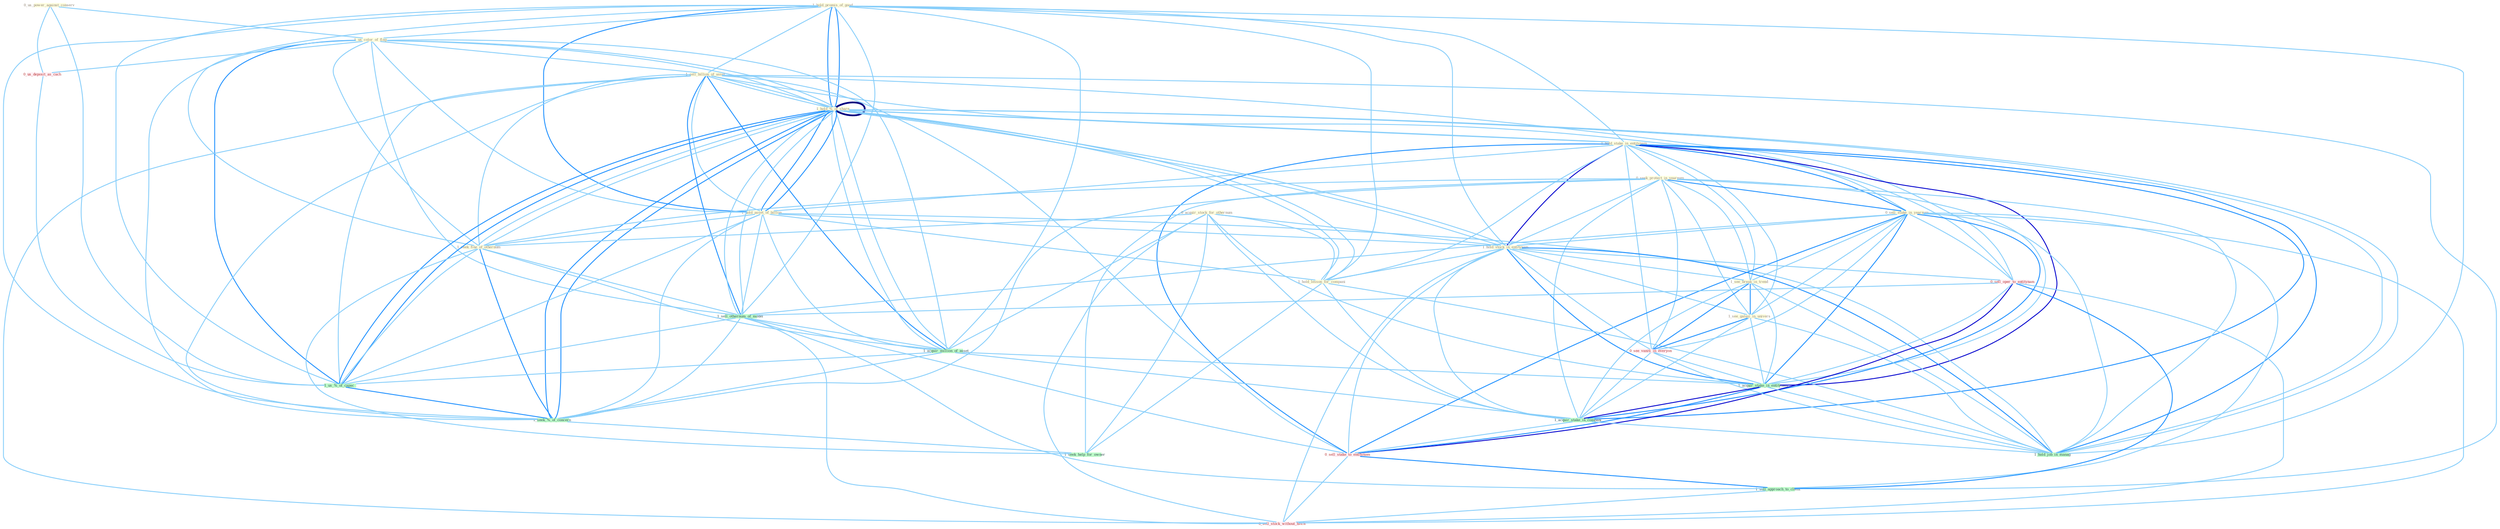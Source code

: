 Graph G{ 
    node
    [shape=polygon,style=filled,width=.5,height=.06,color="#BDFCC9",fixedsize=true,fontsize=4,
    fontcolor="#2f4f4f"];
    {node
    [color="#ffffe0", fontcolor="#8b7d6b"] "0_us_power_against_conserv " "1_hold_promis_of_good " "1_us_color_of_flag " "1_sell_billion_of_asset " "1_hold_%_of_share " "1_hold_stake_in_entitynam " "0_seek_protect_in_yearnum " "1_hold_asset_of_billion " "0_acquir_stock_for_othernum " "0_sell_stake_in_yearnum " "1_seek_fine_of_othernum " "1_hold_stock_in_entitynam " "1_see_break_in_trend " "1_hold_%_of_share " "1_hold_lesson_for_compani " "1_see_galaxi_in_univers "}
{node [color="#fff0f5", fontcolor="#b22222"] "0_sell_oper_to_entitynam " "0_see_vaniti_in_everyon " "0_us_deposit_as_cach " "0_sell_stake_to_entitynam " "0_sell_stock_without_hitch "}
edge [color="#B0E2FF"];

	"0_us_power_against_conserv " -- "1_us_color_of_flag " [w="1", color="#87cefa" ];
	"0_us_power_against_conserv " -- "0_us_deposit_as_cach " [w="1", color="#87cefa" ];
	"0_us_power_against_conserv " -- "1_us_%_of_capac " [w="1", color="#87cefa" ];
	"1_hold_promis_of_good " -- "1_us_color_of_flag " [w="1", color="#87cefa" ];
	"1_hold_promis_of_good " -- "1_sell_billion_of_asset " [w="1", color="#87cefa" ];
	"1_hold_promis_of_good " -- "1_hold_%_of_share " [w="2", color="#1e90ff" , len=0.8];
	"1_hold_promis_of_good " -- "1_hold_stake_in_entitynam " [w="1", color="#87cefa" ];
	"1_hold_promis_of_good " -- "1_hold_asset_of_billion " [w="2", color="#1e90ff" , len=0.8];
	"1_hold_promis_of_good " -- "1_seek_fine_of_othernum " [w="1", color="#87cefa" ];
	"1_hold_promis_of_good " -- "1_hold_stock_in_entitynam " [w="1", color="#87cefa" ];
	"1_hold_promis_of_good " -- "1_hold_%_of_share " [w="2", color="#1e90ff" , len=0.8];
	"1_hold_promis_of_good " -- "1_hold_lesson_for_compani " [w="1", color="#87cefa" ];
	"1_hold_promis_of_good " -- "1_sell_othernum_of_model " [w="1", color="#87cefa" ];
	"1_hold_promis_of_good " -- "1_acquir_million_of_asset " [w="1", color="#87cefa" ];
	"1_hold_promis_of_good " -- "1_us_%_of_capac " [w="1", color="#87cefa" ];
	"1_hold_promis_of_good " -- "1_hold_job_in_manag " [w="1", color="#87cefa" ];
	"1_hold_promis_of_good " -- "1_seek_%_of_concern " [w="1", color="#87cefa" ];
	"1_us_color_of_flag " -- "1_sell_billion_of_asset " [w="1", color="#87cefa" ];
	"1_us_color_of_flag " -- "1_hold_%_of_share " [w="1", color="#87cefa" ];
	"1_us_color_of_flag " -- "1_hold_asset_of_billion " [w="1", color="#87cefa" ];
	"1_us_color_of_flag " -- "1_seek_fine_of_othernum " [w="1", color="#87cefa" ];
	"1_us_color_of_flag " -- "1_hold_%_of_share " [w="1", color="#87cefa" ];
	"1_us_color_of_flag " -- "1_sell_othernum_of_model " [w="1", color="#87cefa" ];
	"1_us_color_of_flag " -- "1_acquir_million_of_asset " [w="1", color="#87cefa" ];
	"1_us_color_of_flag " -- "0_us_deposit_as_cach " [w="1", color="#87cefa" ];
	"1_us_color_of_flag " -- "1_us_%_of_capac " [w="2", color="#1e90ff" , len=0.8];
	"1_us_color_of_flag " -- "1_seek_%_of_concern " [w="1", color="#87cefa" ];
	"1_sell_billion_of_asset " -- "1_hold_%_of_share " [w="1", color="#87cefa" ];
	"1_sell_billion_of_asset " -- "1_hold_asset_of_billion " [w="1", color="#87cefa" ];
	"1_sell_billion_of_asset " -- "0_sell_stake_in_yearnum " [w="1", color="#87cefa" ];
	"1_sell_billion_of_asset " -- "1_seek_fine_of_othernum " [w="1", color="#87cefa" ];
	"1_sell_billion_of_asset " -- "1_hold_%_of_share " [w="1", color="#87cefa" ];
	"1_sell_billion_of_asset " -- "0_sell_oper_to_entitynam " [w="1", color="#87cefa" ];
	"1_sell_billion_of_asset " -- "1_sell_othernum_of_model " [w="2", color="#1e90ff" , len=0.8];
	"1_sell_billion_of_asset " -- "1_acquir_million_of_asset " [w="2", color="#1e90ff" , len=0.8];
	"1_sell_billion_of_asset " -- "0_sell_stake_to_entitynam " [w="1", color="#87cefa" ];
	"1_sell_billion_of_asset " -- "1_us_%_of_capac " [w="1", color="#87cefa" ];
	"1_sell_billion_of_asset " -- "1_sell_approach_to_client " [w="1", color="#87cefa" ];
	"1_sell_billion_of_asset " -- "0_sell_stock_without_hitch " [w="1", color="#87cefa" ];
	"1_sell_billion_of_asset " -- "1_seek_%_of_concern " [w="1", color="#87cefa" ];
	"1_hold_%_of_share " -- "1_hold_stake_in_entitynam " [w="1", color="#87cefa" ];
	"1_hold_%_of_share " -- "1_hold_asset_of_billion " [w="2", color="#1e90ff" , len=0.8];
	"1_hold_%_of_share " -- "1_seek_fine_of_othernum " [w="1", color="#87cefa" ];
	"1_hold_%_of_share " -- "1_hold_stock_in_entitynam " [w="1", color="#87cefa" ];
	"1_hold_%_of_share " -- "1_hold_%_of_share " [w="4", style=bold, color="#000080", len=0.4];
	"1_hold_%_of_share " -- "1_hold_lesson_for_compani " [w="1", color="#87cefa" ];
	"1_hold_%_of_share " -- "1_sell_othernum_of_model " [w="1", color="#87cefa" ];
	"1_hold_%_of_share " -- "1_acquir_million_of_asset " [w="1", color="#87cefa" ];
	"1_hold_%_of_share " -- "1_us_%_of_capac " [w="2", color="#1e90ff" , len=0.8];
	"1_hold_%_of_share " -- "1_hold_job_in_manag " [w="1", color="#87cefa" ];
	"1_hold_%_of_share " -- "1_seek_%_of_concern " [w="2", color="#1e90ff" , len=0.8];
	"1_hold_stake_in_entitynam " -- "0_seek_protect_in_yearnum " [w="1", color="#87cefa" ];
	"1_hold_stake_in_entitynam " -- "1_hold_asset_of_billion " [w="1", color="#87cefa" ];
	"1_hold_stake_in_entitynam " -- "0_sell_stake_in_yearnum " [w="2", color="#1e90ff" , len=0.8];
	"1_hold_stake_in_entitynam " -- "1_hold_stock_in_entitynam " [w="3", color="#0000cd" , len=0.6];
	"1_hold_stake_in_entitynam " -- "1_see_break_in_trend " [w="1", color="#87cefa" ];
	"1_hold_stake_in_entitynam " -- "1_hold_%_of_share " [w="1", color="#87cefa" ];
	"1_hold_stake_in_entitynam " -- "1_hold_lesson_for_compani " [w="1", color="#87cefa" ];
	"1_hold_stake_in_entitynam " -- "1_see_galaxi_in_univers " [w="1", color="#87cefa" ];
	"1_hold_stake_in_entitynam " -- "0_sell_oper_to_entitynam " [w="1", color="#87cefa" ];
	"1_hold_stake_in_entitynam " -- "0_see_vaniti_in_everyon " [w="1", color="#87cefa" ];
	"1_hold_stake_in_entitynam " -- "1_acquir_stake_in_entitynam " [w="3", color="#0000cd" , len=0.6];
	"1_hold_stake_in_entitynam " -- "1_acquir_stake_in_compani " [w="2", color="#1e90ff" , len=0.8];
	"1_hold_stake_in_entitynam " -- "0_sell_stake_to_entitynam " [w="2", color="#1e90ff" , len=0.8];
	"1_hold_stake_in_entitynam " -- "1_hold_job_in_manag " [w="2", color="#1e90ff" , len=0.8];
	"0_seek_protect_in_yearnum " -- "0_sell_stake_in_yearnum " [w="2", color="#1e90ff" , len=0.8];
	"0_seek_protect_in_yearnum " -- "1_seek_fine_of_othernum " [w="1", color="#87cefa" ];
	"0_seek_protect_in_yearnum " -- "1_hold_stock_in_entitynam " [w="1", color="#87cefa" ];
	"0_seek_protect_in_yearnum " -- "1_see_break_in_trend " [w="1", color="#87cefa" ];
	"0_seek_protect_in_yearnum " -- "1_see_galaxi_in_univers " [w="1", color="#87cefa" ];
	"0_seek_protect_in_yearnum " -- "0_see_vaniti_in_everyon " [w="1", color="#87cefa" ];
	"0_seek_protect_in_yearnum " -- "1_acquir_stake_in_entitynam " [w="1", color="#87cefa" ];
	"0_seek_protect_in_yearnum " -- "1_acquir_stake_in_compani " [w="1", color="#87cefa" ];
	"0_seek_protect_in_yearnum " -- "1_hold_job_in_manag " [w="1", color="#87cefa" ];
	"0_seek_protect_in_yearnum " -- "1_seek_%_of_concern " [w="1", color="#87cefa" ];
	"0_seek_protect_in_yearnum " -- "1_seek_help_for_owner " [w="1", color="#87cefa" ];
	"1_hold_asset_of_billion " -- "1_seek_fine_of_othernum " [w="1", color="#87cefa" ];
	"1_hold_asset_of_billion " -- "1_hold_stock_in_entitynam " [w="1", color="#87cefa" ];
	"1_hold_asset_of_billion " -- "1_hold_%_of_share " [w="2", color="#1e90ff" , len=0.8];
	"1_hold_asset_of_billion " -- "1_hold_lesson_for_compani " [w="1", color="#87cefa" ];
	"1_hold_asset_of_billion " -- "1_sell_othernum_of_model " [w="1", color="#87cefa" ];
	"1_hold_asset_of_billion " -- "1_acquir_million_of_asset " [w="1", color="#87cefa" ];
	"1_hold_asset_of_billion " -- "1_us_%_of_capac " [w="1", color="#87cefa" ];
	"1_hold_asset_of_billion " -- "1_hold_job_in_manag " [w="1", color="#87cefa" ];
	"1_hold_asset_of_billion " -- "1_seek_%_of_concern " [w="1", color="#87cefa" ];
	"0_acquir_stock_for_othernum " -- "1_seek_fine_of_othernum " [w="1", color="#87cefa" ];
	"0_acquir_stock_for_othernum " -- "1_hold_stock_in_entitynam " [w="1", color="#87cefa" ];
	"0_acquir_stock_for_othernum " -- "1_hold_lesson_for_compani " [w="1", color="#87cefa" ];
	"0_acquir_stock_for_othernum " -- "1_acquir_million_of_asset " [w="1", color="#87cefa" ];
	"0_acquir_stock_for_othernum " -- "1_acquir_stake_in_entitynam " [w="1", color="#87cefa" ];
	"0_acquir_stock_for_othernum " -- "1_acquir_stake_in_compani " [w="1", color="#87cefa" ];
	"0_acquir_stock_for_othernum " -- "0_sell_stock_without_hitch " [w="1", color="#87cefa" ];
	"0_acquir_stock_for_othernum " -- "1_seek_help_for_owner " [w="1", color="#87cefa" ];
	"0_sell_stake_in_yearnum " -- "1_hold_stock_in_entitynam " [w="1", color="#87cefa" ];
	"0_sell_stake_in_yearnum " -- "1_see_break_in_trend " [w="1", color="#87cefa" ];
	"0_sell_stake_in_yearnum " -- "1_see_galaxi_in_univers " [w="1", color="#87cefa" ];
	"0_sell_stake_in_yearnum " -- "0_sell_oper_to_entitynam " [w="1", color="#87cefa" ];
	"0_sell_stake_in_yearnum " -- "1_sell_othernum_of_model " [w="1", color="#87cefa" ];
	"0_sell_stake_in_yearnum " -- "0_see_vaniti_in_everyon " [w="1", color="#87cefa" ];
	"0_sell_stake_in_yearnum " -- "1_acquir_stake_in_entitynam " [w="2", color="#1e90ff" , len=0.8];
	"0_sell_stake_in_yearnum " -- "1_acquir_stake_in_compani " [w="2", color="#1e90ff" , len=0.8];
	"0_sell_stake_in_yearnum " -- "0_sell_stake_to_entitynam " [w="2", color="#1e90ff" , len=0.8];
	"0_sell_stake_in_yearnum " -- "1_sell_approach_to_client " [w="1", color="#87cefa" ];
	"0_sell_stake_in_yearnum " -- "1_hold_job_in_manag " [w="1", color="#87cefa" ];
	"0_sell_stake_in_yearnum " -- "0_sell_stock_without_hitch " [w="1", color="#87cefa" ];
	"1_seek_fine_of_othernum " -- "1_hold_%_of_share " [w="1", color="#87cefa" ];
	"1_seek_fine_of_othernum " -- "1_sell_othernum_of_model " [w="1", color="#87cefa" ];
	"1_seek_fine_of_othernum " -- "1_acquir_million_of_asset " [w="1", color="#87cefa" ];
	"1_seek_fine_of_othernum " -- "1_us_%_of_capac " [w="1", color="#87cefa" ];
	"1_seek_fine_of_othernum " -- "1_seek_%_of_concern " [w="2", color="#1e90ff" , len=0.8];
	"1_seek_fine_of_othernum " -- "1_seek_help_for_owner " [w="1", color="#87cefa" ];
	"1_hold_stock_in_entitynam " -- "1_see_break_in_trend " [w="1", color="#87cefa" ];
	"1_hold_stock_in_entitynam " -- "1_hold_%_of_share " [w="1", color="#87cefa" ];
	"1_hold_stock_in_entitynam " -- "1_hold_lesson_for_compani " [w="1", color="#87cefa" ];
	"1_hold_stock_in_entitynam " -- "1_see_galaxi_in_univers " [w="1", color="#87cefa" ];
	"1_hold_stock_in_entitynam " -- "0_sell_oper_to_entitynam " [w="1", color="#87cefa" ];
	"1_hold_stock_in_entitynam " -- "0_see_vaniti_in_everyon " [w="1", color="#87cefa" ];
	"1_hold_stock_in_entitynam " -- "1_acquir_stake_in_entitynam " [w="2", color="#1e90ff" , len=0.8];
	"1_hold_stock_in_entitynam " -- "1_acquir_stake_in_compani " [w="1", color="#87cefa" ];
	"1_hold_stock_in_entitynam " -- "0_sell_stake_to_entitynam " [w="1", color="#87cefa" ];
	"1_hold_stock_in_entitynam " -- "1_hold_job_in_manag " [w="2", color="#1e90ff" , len=0.8];
	"1_hold_stock_in_entitynam " -- "0_sell_stock_without_hitch " [w="1", color="#87cefa" ];
	"1_see_break_in_trend " -- "1_see_galaxi_in_univers " [w="2", color="#1e90ff" , len=0.8];
	"1_see_break_in_trend " -- "0_see_vaniti_in_everyon " [w="2", color="#1e90ff" , len=0.8];
	"1_see_break_in_trend " -- "1_acquir_stake_in_entitynam " [w="1", color="#87cefa" ];
	"1_see_break_in_trend " -- "1_acquir_stake_in_compani " [w="1", color="#87cefa" ];
	"1_see_break_in_trend " -- "1_hold_job_in_manag " [w="1", color="#87cefa" ];
	"1_hold_%_of_share " -- "1_hold_lesson_for_compani " [w="1", color="#87cefa" ];
	"1_hold_%_of_share " -- "1_sell_othernum_of_model " [w="1", color="#87cefa" ];
	"1_hold_%_of_share " -- "1_acquir_million_of_asset " [w="1", color="#87cefa" ];
	"1_hold_%_of_share " -- "1_us_%_of_capac " [w="2", color="#1e90ff" , len=0.8];
	"1_hold_%_of_share " -- "1_hold_job_in_manag " [w="1", color="#87cefa" ];
	"1_hold_%_of_share " -- "1_seek_%_of_concern " [w="2", color="#1e90ff" , len=0.8];
	"1_hold_lesson_for_compani " -- "1_acquir_stake_in_compani " [w="1", color="#87cefa" ];
	"1_hold_lesson_for_compani " -- "1_hold_job_in_manag " [w="1", color="#87cefa" ];
	"1_hold_lesson_for_compani " -- "1_seek_help_for_owner " [w="1", color="#87cefa" ];
	"1_see_galaxi_in_univers " -- "0_see_vaniti_in_everyon " [w="2", color="#1e90ff" , len=0.8];
	"1_see_galaxi_in_univers " -- "1_acquir_stake_in_entitynam " [w="1", color="#87cefa" ];
	"1_see_galaxi_in_univers " -- "1_acquir_stake_in_compani " [w="1", color="#87cefa" ];
	"1_see_galaxi_in_univers " -- "1_hold_job_in_manag " [w="1", color="#87cefa" ];
	"0_sell_oper_to_entitynam " -- "1_sell_othernum_of_model " [w="1", color="#87cefa" ];
	"0_sell_oper_to_entitynam " -- "1_acquir_stake_in_entitynam " [w="1", color="#87cefa" ];
	"0_sell_oper_to_entitynam " -- "0_sell_stake_to_entitynam " [w="3", color="#0000cd" , len=0.6];
	"0_sell_oper_to_entitynam " -- "1_sell_approach_to_client " [w="2", color="#1e90ff" , len=0.8];
	"0_sell_oper_to_entitynam " -- "0_sell_stock_without_hitch " [w="1", color="#87cefa" ];
	"1_sell_othernum_of_model " -- "1_acquir_million_of_asset " [w="1", color="#87cefa" ];
	"1_sell_othernum_of_model " -- "0_sell_stake_to_entitynam " [w="1", color="#87cefa" ];
	"1_sell_othernum_of_model " -- "1_us_%_of_capac " [w="1", color="#87cefa" ];
	"1_sell_othernum_of_model " -- "1_sell_approach_to_client " [w="1", color="#87cefa" ];
	"1_sell_othernum_of_model " -- "0_sell_stock_without_hitch " [w="1", color="#87cefa" ];
	"1_sell_othernum_of_model " -- "1_seek_%_of_concern " [w="1", color="#87cefa" ];
	"0_see_vaniti_in_everyon " -- "1_acquir_stake_in_entitynam " [w="1", color="#87cefa" ];
	"0_see_vaniti_in_everyon " -- "1_acquir_stake_in_compani " [w="1", color="#87cefa" ];
	"0_see_vaniti_in_everyon " -- "1_hold_job_in_manag " [w="1", color="#87cefa" ];
	"1_acquir_million_of_asset " -- "1_acquir_stake_in_entitynam " [w="1", color="#87cefa" ];
	"1_acquir_million_of_asset " -- "1_acquir_stake_in_compani " [w="1", color="#87cefa" ];
	"1_acquir_million_of_asset " -- "1_us_%_of_capac " [w="1", color="#87cefa" ];
	"1_acquir_million_of_asset " -- "1_seek_%_of_concern " [w="1", color="#87cefa" ];
	"0_us_deposit_as_cach " -- "1_us_%_of_capac " [w="1", color="#87cefa" ];
	"1_acquir_stake_in_entitynam " -- "1_acquir_stake_in_compani " [w="3", color="#0000cd" , len=0.6];
	"1_acquir_stake_in_entitynam " -- "0_sell_stake_to_entitynam " [w="2", color="#1e90ff" , len=0.8];
	"1_acquir_stake_in_entitynam " -- "1_hold_job_in_manag " [w="1", color="#87cefa" ];
	"1_acquir_stake_in_compani " -- "0_sell_stake_to_entitynam " [w="1", color="#87cefa" ];
	"1_acquir_stake_in_compani " -- "1_hold_job_in_manag " [w="1", color="#87cefa" ];
	"0_sell_stake_to_entitynam " -- "1_sell_approach_to_client " [w="2", color="#1e90ff" , len=0.8];
	"0_sell_stake_to_entitynam " -- "0_sell_stock_without_hitch " [w="1", color="#87cefa" ];
	"1_us_%_of_capac " -- "1_seek_%_of_concern " [w="2", color="#1e90ff" , len=0.8];
	"1_sell_approach_to_client " -- "0_sell_stock_without_hitch " [w="1", color="#87cefa" ];
	"1_seek_%_of_concern " -- "1_seek_help_for_owner " [w="1", color="#87cefa" ];
}